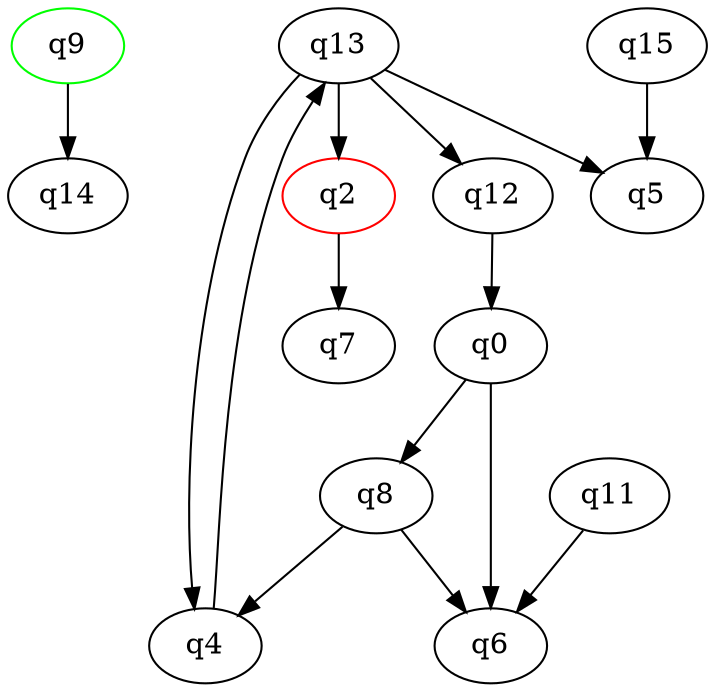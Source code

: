digraph A{
q9 [initial=1,color=green];
q2 [final=1,color=red];
q0 -> q6;
q0 -> q8;
q2 -> q7;
q4 -> q13;
q8 -> q4;
q8 -> q6;
q9 -> q14;
q11 -> q6;
q12 -> q0;
q13 -> q2;
q13 -> q4;
q13 -> q5;
q13 -> q12;
q15 -> q5;
}